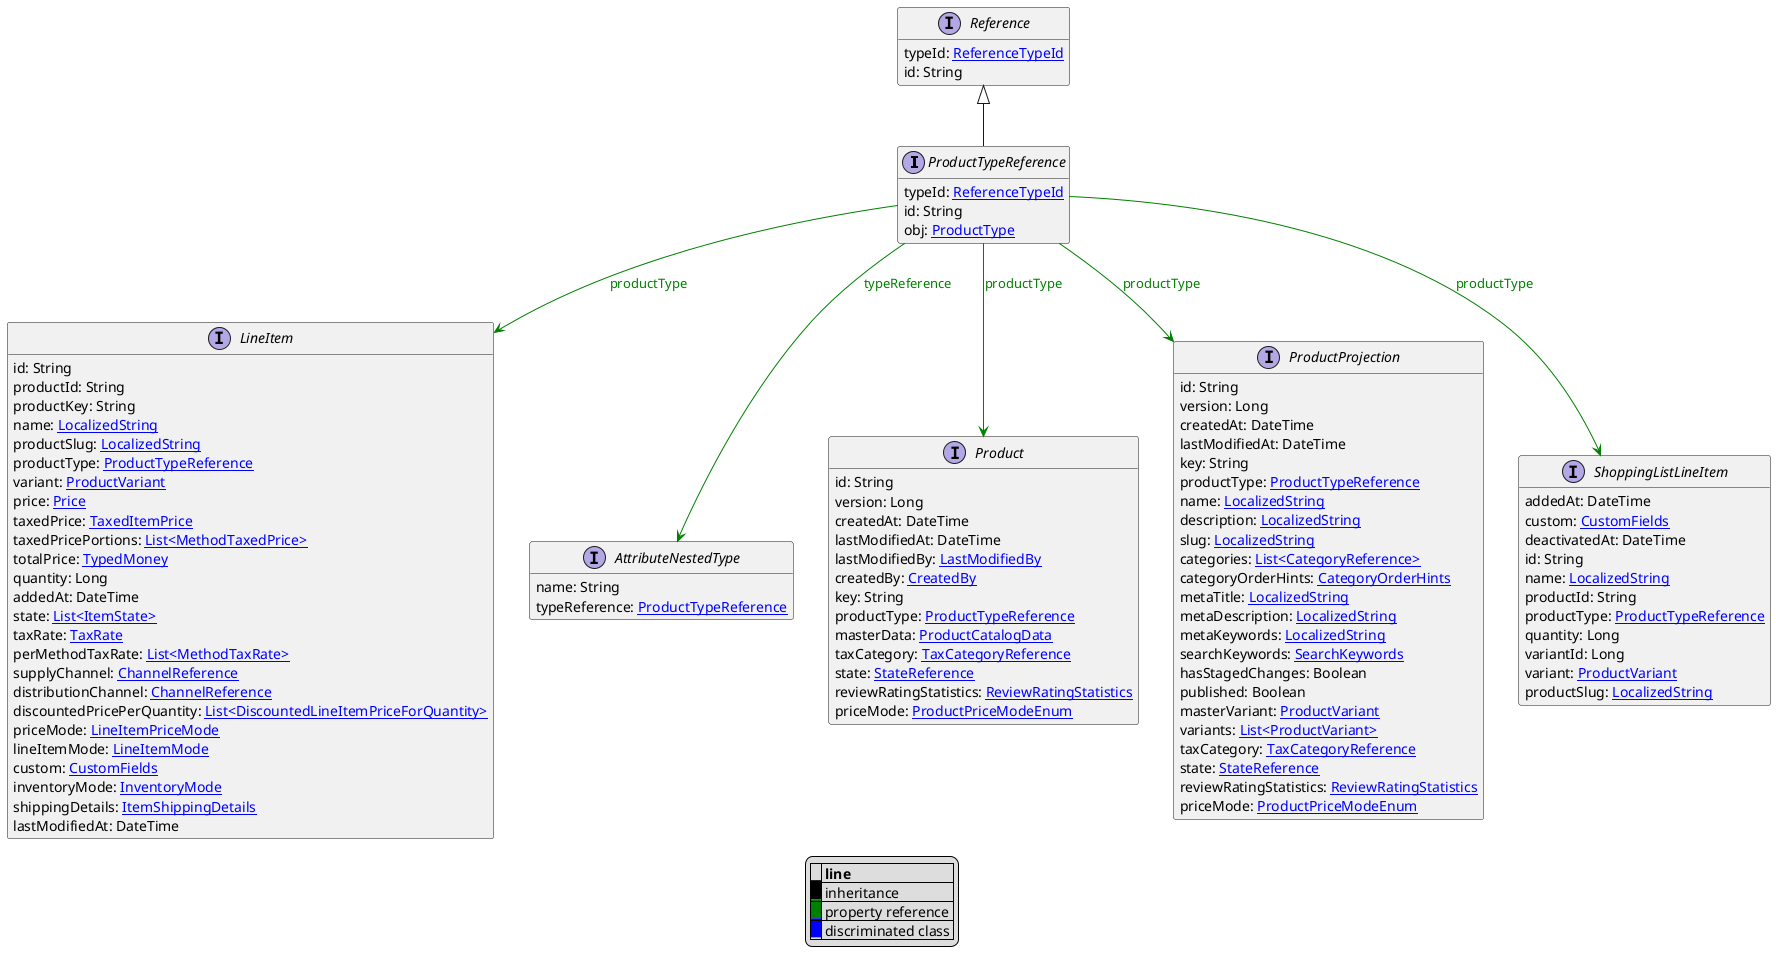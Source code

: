 @startuml

hide empty fields
hide empty methods
legend
|= |= line |
|<back:black>   </back>| inheritance |
|<back:green>   </back>| property reference |
|<back:blue>   </back>| discriminated class |
endlegend
interface ProductTypeReference [[ProductTypeReference.svg]] extends Reference {
    typeId: [[ReferenceTypeId.svg ReferenceTypeId]]
    id: String
    obj: [[ProductType.svg ProductType]]
}
interface Reference [[Reference.svg]]  {
    typeId: [[ReferenceTypeId.svg ReferenceTypeId]]
    id: String
}


interface LineItem [[LineItem.svg]]  {
    id: String
    productId: String
    productKey: String
    name: [[LocalizedString.svg LocalizedString]]
    productSlug: [[LocalizedString.svg LocalizedString]]
    productType: [[ProductTypeReference.svg ProductTypeReference]]
    variant: [[ProductVariant.svg ProductVariant]]
    price: [[Price.svg Price]]
    taxedPrice: [[TaxedItemPrice.svg TaxedItemPrice]]
    taxedPricePortions: [[MethodTaxedPrice.svg List<MethodTaxedPrice>]]
    totalPrice: [[TypedMoney.svg TypedMoney]]
    quantity: Long
    addedAt: DateTime
    state: [[ItemState.svg List<ItemState>]]
    taxRate: [[TaxRate.svg TaxRate]]
    perMethodTaxRate: [[MethodTaxRate.svg List<MethodTaxRate>]]
    supplyChannel: [[ChannelReference.svg ChannelReference]]
    distributionChannel: [[ChannelReference.svg ChannelReference]]
    discountedPricePerQuantity: [[DiscountedLineItemPriceForQuantity.svg List<DiscountedLineItemPriceForQuantity>]]
    priceMode: [[LineItemPriceMode.svg LineItemPriceMode]]
    lineItemMode: [[LineItemMode.svg LineItemMode]]
    custom: [[CustomFields.svg CustomFields]]
    inventoryMode: [[InventoryMode.svg InventoryMode]]
    shippingDetails: [[ItemShippingDetails.svg ItemShippingDetails]]
    lastModifiedAt: DateTime
}
interface AttributeNestedType [[AttributeNestedType.svg]]  {
    name: String
    typeReference: [[ProductTypeReference.svg ProductTypeReference]]
}
interface Product [[Product.svg]]  {
    id: String
    version: Long
    createdAt: DateTime
    lastModifiedAt: DateTime
    lastModifiedBy: [[LastModifiedBy.svg LastModifiedBy]]
    createdBy: [[CreatedBy.svg CreatedBy]]
    key: String
    productType: [[ProductTypeReference.svg ProductTypeReference]]
    masterData: [[ProductCatalogData.svg ProductCatalogData]]
    taxCategory: [[TaxCategoryReference.svg TaxCategoryReference]]
    state: [[StateReference.svg StateReference]]
    reviewRatingStatistics: [[ReviewRatingStatistics.svg ReviewRatingStatistics]]
    priceMode: [[ProductPriceModeEnum.svg ProductPriceModeEnum]]
}
interface ProductProjection [[ProductProjection.svg]]  {
    id: String
    version: Long
    createdAt: DateTime
    lastModifiedAt: DateTime
    key: String
    productType: [[ProductTypeReference.svg ProductTypeReference]]
    name: [[LocalizedString.svg LocalizedString]]
    description: [[LocalizedString.svg LocalizedString]]
    slug: [[LocalizedString.svg LocalizedString]]
    categories: [[CategoryReference.svg List<CategoryReference>]]
    categoryOrderHints: [[CategoryOrderHints.svg CategoryOrderHints]]
    metaTitle: [[LocalizedString.svg LocalizedString]]
    metaDescription: [[LocalizedString.svg LocalizedString]]
    metaKeywords: [[LocalizedString.svg LocalizedString]]
    searchKeywords: [[SearchKeywords.svg SearchKeywords]]
    hasStagedChanges: Boolean
    published: Boolean
    masterVariant: [[ProductVariant.svg ProductVariant]]
    variants: [[ProductVariant.svg List<ProductVariant>]]
    taxCategory: [[TaxCategoryReference.svg TaxCategoryReference]]
    state: [[StateReference.svg StateReference]]
    reviewRatingStatistics: [[ReviewRatingStatistics.svg ReviewRatingStatistics]]
    priceMode: [[ProductPriceModeEnum.svg ProductPriceModeEnum]]
}
interface ShoppingListLineItem [[ShoppingListLineItem.svg]]  {
    addedAt: DateTime
    custom: [[CustomFields.svg CustomFields]]
    deactivatedAt: DateTime
    id: String
    name: [[LocalizedString.svg LocalizedString]]
    productId: String
    productType: [[ProductTypeReference.svg ProductTypeReference]]
    quantity: Long
    variantId: Long
    variant: [[ProductVariant.svg ProductVariant]]
    productSlug: [[LocalizedString.svg LocalizedString]]
}

ProductTypeReference --> LineItem #green;text:green : "productType"
ProductTypeReference --> AttributeNestedType #green;text:green : "typeReference"
ProductTypeReference --> Product #green;text:green : "productType"
ProductTypeReference --> ProductProjection #green;text:green : "productType"
ProductTypeReference --> ShoppingListLineItem #green;text:green : "productType"
@enduml
